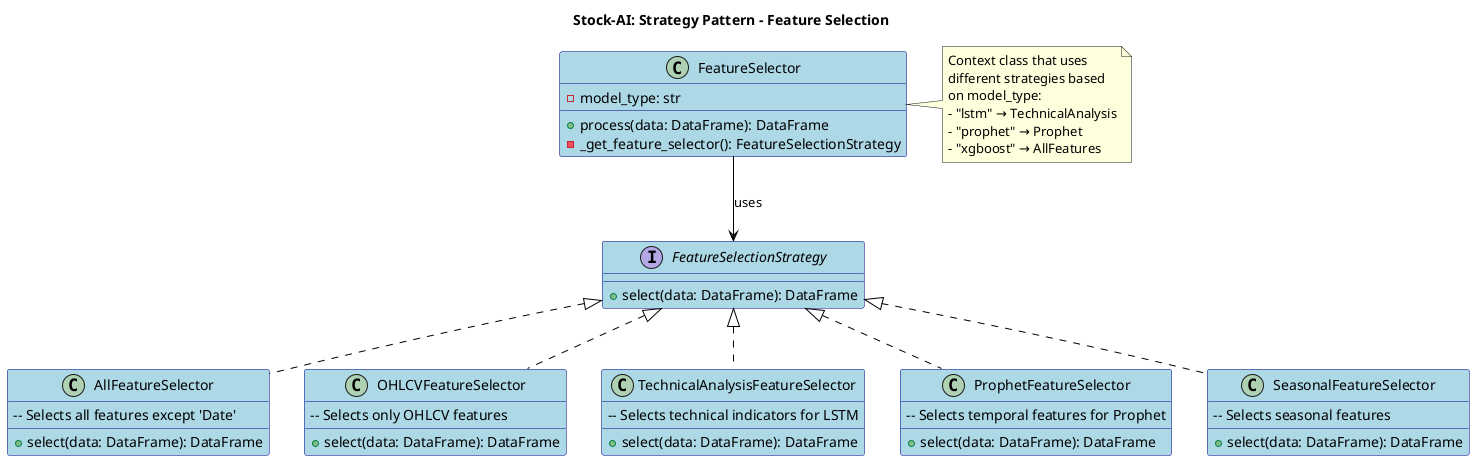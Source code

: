 @startuml Strategy_Pattern_Feature_Selection

title Stock-AI: Strategy Pattern - Feature Selection

skinparam class {
  BackgroundColor LightBlue
  BorderColor DarkBlue
  ArrowColor Black
}

interface FeatureSelectionStrategy {
  + select(data: DataFrame): DataFrame
}

class AllFeatureSelector {
  + select(data: DataFrame): DataFrame
  -- Selects all features except 'Date'
}

class OHLCVFeatureSelector {
  + select(data: DataFrame): DataFrame
  -- Selects only OHLCV features
}

class TechnicalAnalysisFeatureSelector {
  + select(data: DataFrame): DataFrame
  -- Selects technical indicators for LSTM
}

class ProphetFeatureSelector {
  + select(data: DataFrame): DataFrame
  -- Selects temporal features for Prophet
}

class SeasonalFeatureSelector {
  + select(data: DataFrame): DataFrame
  -- Selects seasonal features
}

class FeatureSelector {
  - model_type: str
  + process(data: DataFrame): DataFrame
  - _get_feature_selector(): FeatureSelectionStrategy
}

' Relationships
FeatureSelectionStrategy <|.. AllFeatureSelector
FeatureSelectionStrategy <|.. OHLCVFeatureSelector
FeatureSelectionStrategy <|.. TechnicalAnalysisFeatureSelector
FeatureSelectionStrategy <|.. ProphetFeatureSelector
FeatureSelectionStrategy <|.. SeasonalFeatureSelector

FeatureSelector --> FeatureSelectionStrategy : uses

note right of FeatureSelector
  Context class that uses
  different strategies based
  on model_type:
  - "lstm" → TechnicalAnalysis
  - "prophet" → Prophet
  - "xgboost" → AllFeatures
end note

@enduml 
